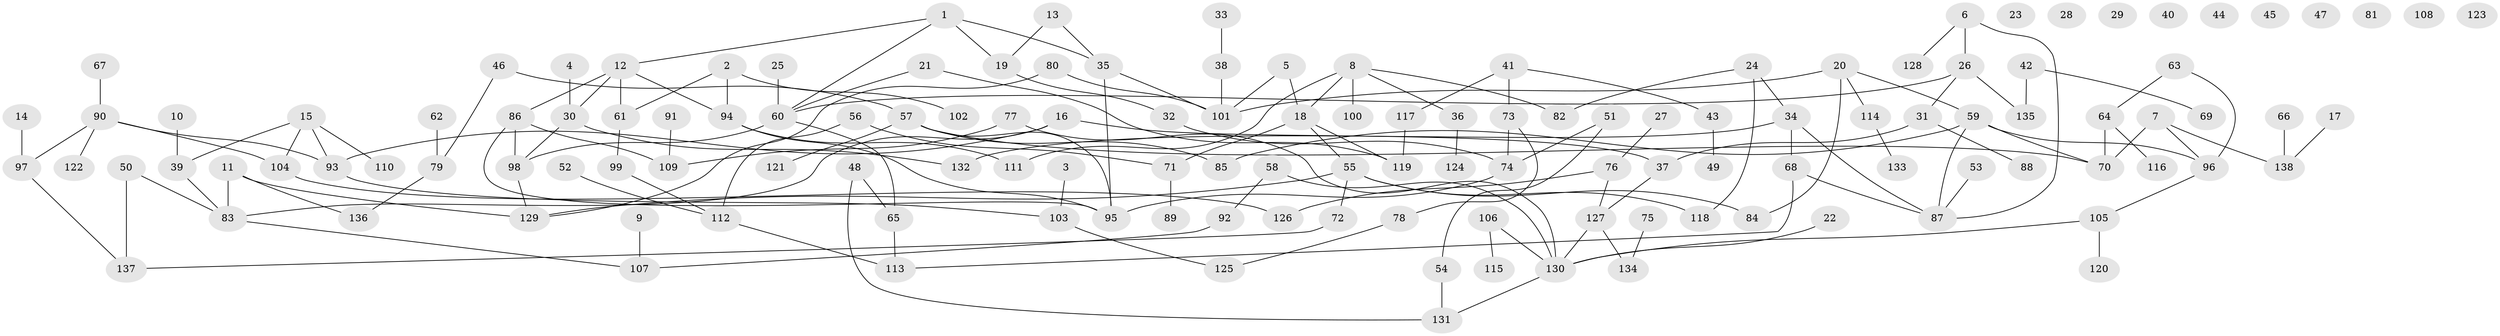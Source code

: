 // coarse degree distribution, {3: 0.18292682926829268, 1: 0.2682926829268293, 6: 0.04878048780487805, 8: 0.024390243902439025, 2: 0.2073170731707317, 7: 0.012195121951219513, 10: 0.012195121951219513, 5: 0.036585365853658534, 4: 0.07317073170731707, 0: 0.12195121951219512, 11: 0.012195121951219513}
// Generated by graph-tools (version 1.1) at 2025/16/03/04/25 18:16:25]
// undirected, 138 vertices, 165 edges
graph export_dot {
graph [start="1"]
  node [color=gray90,style=filled];
  1;
  2;
  3;
  4;
  5;
  6;
  7;
  8;
  9;
  10;
  11;
  12;
  13;
  14;
  15;
  16;
  17;
  18;
  19;
  20;
  21;
  22;
  23;
  24;
  25;
  26;
  27;
  28;
  29;
  30;
  31;
  32;
  33;
  34;
  35;
  36;
  37;
  38;
  39;
  40;
  41;
  42;
  43;
  44;
  45;
  46;
  47;
  48;
  49;
  50;
  51;
  52;
  53;
  54;
  55;
  56;
  57;
  58;
  59;
  60;
  61;
  62;
  63;
  64;
  65;
  66;
  67;
  68;
  69;
  70;
  71;
  72;
  73;
  74;
  75;
  76;
  77;
  78;
  79;
  80;
  81;
  82;
  83;
  84;
  85;
  86;
  87;
  88;
  89;
  90;
  91;
  92;
  93;
  94;
  95;
  96;
  97;
  98;
  99;
  100;
  101;
  102;
  103;
  104;
  105;
  106;
  107;
  108;
  109;
  110;
  111;
  112;
  113;
  114;
  115;
  116;
  117;
  118;
  119;
  120;
  121;
  122;
  123;
  124;
  125;
  126;
  127;
  128;
  129;
  130;
  131;
  132;
  133;
  134;
  135;
  136;
  137;
  138;
  1 -- 12;
  1 -- 19;
  1 -- 35;
  1 -- 60;
  2 -- 61;
  2 -- 94;
  2 -- 102;
  3 -- 103;
  4 -- 30;
  5 -- 18;
  5 -- 101;
  6 -- 26;
  6 -- 87;
  6 -- 128;
  7 -- 70;
  7 -- 96;
  7 -- 138;
  8 -- 18;
  8 -- 36;
  8 -- 82;
  8 -- 100;
  8 -- 111;
  9 -- 107;
  10 -- 39;
  11 -- 83;
  11 -- 129;
  11 -- 136;
  12 -- 30;
  12 -- 61;
  12 -- 86;
  12 -- 94;
  13 -- 19;
  13 -- 35;
  14 -- 97;
  15 -- 39;
  15 -- 93;
  15 -- 104;
  15 -- 110;
  16 -- 37;
  16 -- 83;
  16 -- 93;
  17 -- 138;
  18 -- 55;
  18 -- 71;
  18 -- 119;
  19 -- 32;
  20 -- 59;
  20 -- 84;
  20 -- 101;
  20 -- 114;
  21 -- 60;
  21 -- 119;
  22 -- 130;
  24 -- 34;
  24 -- 82;
  24 -- 118;
  25 -- 60;
  26 -- 31;
  26 -- 60;
  26 -- 135;
  27 -- 76;
  30 -- 98;
  30 -- 132;
  31 -- 37;
  31 -- 88;
  32 -- 74;
  33 -- 38;
  34 -- 68;
  34 -- 87;
  34 -- 132;
  35 -- 95;
  35 -- 101;
  36 -- 124;
  37 -- 127;
  38 -- 101;
  39 -- 83;
  41 -- 43;
  41 -- 73;
  41 -- 117;
  42 -- 69;
  42 -- 135;
  43 -- 49;
  46 -- 57;
  46 -- 79;
  48 -- 65;
  48 -- 131;
  50 -- 83;
  50 -- 137;
  51 -- 54;
  51 -- 74;
  52 -- 112;
  53 -- 87;
  54 -- 131;
  55 -- 72;
  55 -- 84;
  55 -- 118;
  55 -- 129;
  56 -- 71;
  56 -- 112;
  57 -- 70;
  57 -- 85;
  57 -- 95;
  57 -- 121;
  58 -- 92;
  58 -- 130;
  59 -- 70;
  59 -- 85;
  59 -- 87;
  59 -- 96;
  60 -- 65;
  60 -- 98;
  61 -- 99;
  62 -- 79;
  63 -- 64;
  63 -- 96;
  64 -- 70;
  64 -- 116;
  65 -- 113;
  66 -- 138;
  67 -- 90;
  68 -- 87;
  68 -- 113;
  71 -- 89;
  72 -- 137;
  73 -- 74;
  73 -- 78;
  74 -- 95;
  75 -- 134;
  76 -- 126;
  76 -- 127;
  77 -- 109;
  77 -- 130;
  78 -- 125;
  79 -- 136;
  80 -- 101;
  80 -- 129;
  83 -- 107;
  86 -- 95;
  86 -- 98;
  86 -- 109;
  90 -- 93;
  90 -- 97;
  90 -- 104;
  90 -- 122;
  91 -- 109;
  92 -- 107;
  93 -- 103;
  94 -- 95;
  94 -- 111;
  96 -- 105;
  97 -- 137;
  98 -- 129;
  99 -- 112;
  103 -- 125;
  104 -- 126;
  105 -- 120;
  105 -- 130;
  106 -- 115;
  106 -- 130;
  112 -- 113;
  114 -- 133;
  117 -- 119;
  127 -- 130;
  127 -- 134;
  130 -- 131;
}
